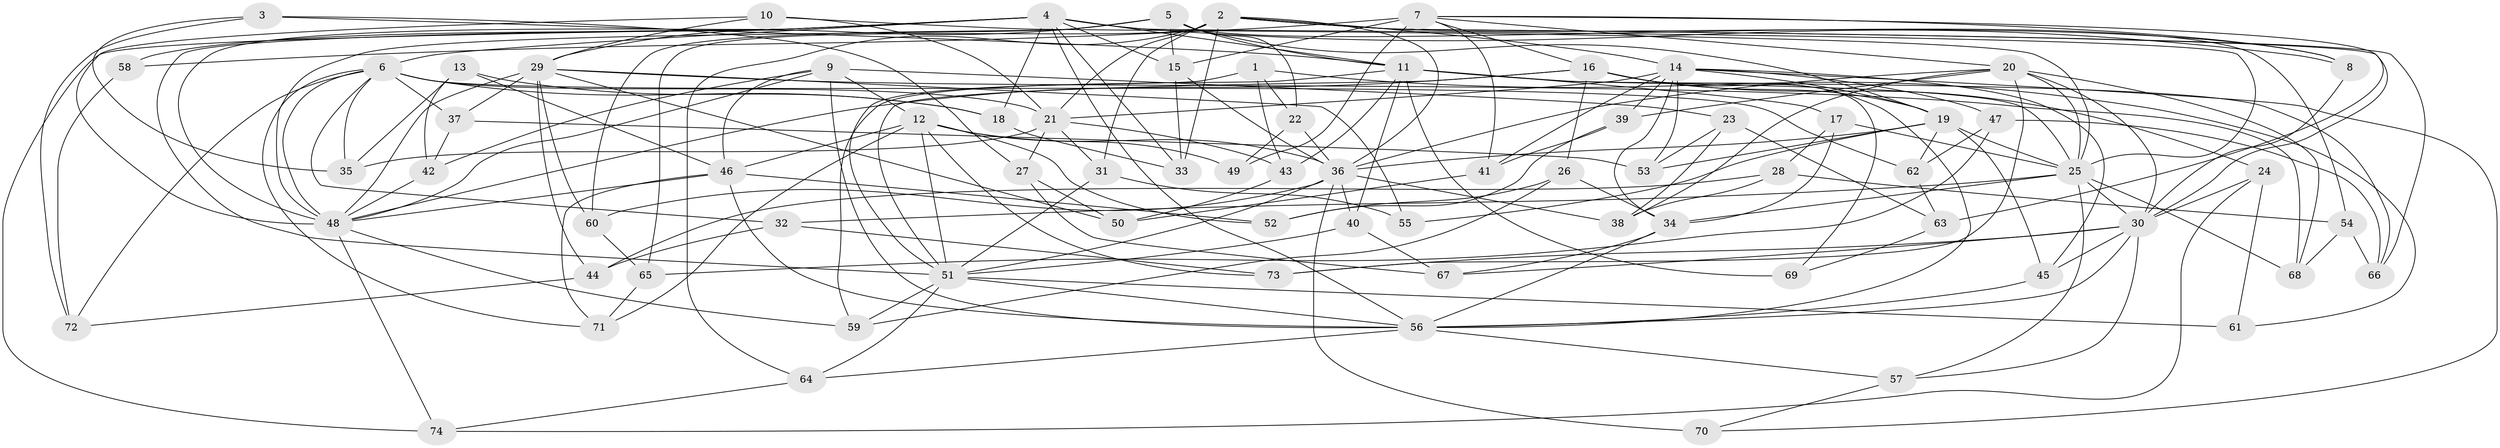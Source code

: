 // original degree distribution, {4: 1.0}
// Generated by graph-tools (version 1.1) at 2025/37/03/09/25 02:37:47]
// undirected, 74 vertices, 202 edges
graph export_dot {
graph [start="1"]
  node [color=gray90,style=filled];
  1;
  2;
  3;
  4;
  5;
  6;
  7;
  8;
  9;
  10;
  11;
  12;
  13;
  14;
  15;
  16;
  17;
  18;
  19;
  20;
  21;
  22;
  23;
  24;
  25;
  26;
  27;
  28;
  29;
  30;
  31;
  32;
  33;
  34;
  35;
  36;
  37;
  38;
  39;
  40;
  41;
  42;
  43;
  44;
  45;
  46;
  47;
  48;
  49;
  50;
  51;
  52;
  53;
  54;
  55;
  56;
  57;
  58;
  59;
  60;
  61;
  62;
  63;
  64;
  65;
  66;
  67;
  68;
  69;
  70;
  71;
  72;
  73;
  74;
  1 -- 22 [weight=1.0];
  1 -- 43 [weight=1.0];
  1 -- 51 [weight=1.0];
  1 -- 61 [weight=1.0];
  2 -- 8 [weight=1.0];
  2 -- 14 [weight=1.0];
  2 -- 21 [weight=3.0];
  2 -- 30 [weight=1.0];
  2 -- 31 [weight=1.0];
  2 -- 33 [weight=1.0];
  2 -- 36 [weight=1.0];
  2 -- 64 [weight=1.0];
  2 -- 65 [weight=1.0];
  2 -- 66 [weight=1.0];
  3 -- 11 [weight=1.0];
  3 -- 27 [weight=1.0];
  3 -- 35 [weight=1.0];
  3 -- 72 [weight=1.0];
  4 -- 6 [weight=1.0];
  4 -- 8 [weight=1.0];
  4 -- 11 [weight=1.0];
  4 -- 15 [weight=1.0];
  4 -- 18 [weight=1.0];
  4 -- 25 [weight=1.0];
  4 -- 33 [weight=1.0];
  4 -- 48 [weight=1.0];
  4 -- 51 [weight=1.0];
  4 -- 56 [weight=1.0];
  4 -- 58 [weight=1.0];
  4 -- 74 [weight=1.0];
  5 -- 11 [weight=2.0];
  5 -- 15 [weight=1.0];
  5 -- 19 [weight=1.0];
  5 -- 22 [weight=1.0];
  5 -- 29 [weight=1.0];
  5 -- 48 [weight=2.0];
  5 -- 54 [weight=1.0];
  5 -- 60 [weight=1.0];
  6 -- 18 [weight=1.0];
  6 -- 21 [weight=1.0];
  6 -- 32 [weight=1.0];
  6 -- 35 [weight=1.0];
  6 -- 37 [weight=1.0];
  6 -- 48 [weight=1.0];
  6 -- 62 [weight=1.0];
  6 -- 71 [weight=1.0];
  6 -- 72 [weight=1.0];
  7 -- 8 [weight=1.0];
  7 -- 15 [weight=2.0];
  7 -- 16 [weight=1.0];
  7 -- 20 [weight=1.0];
  7 -- 41 [weight=1.0];
  7 -- 49 [weight=1.0];
  7 -- 58 [weight=2.0];
  7 -- 63 [weight=1.0];
  8 -- 30 [weight=1.0];
  9 -- 12 [weight=3.0];
  9 -- 23 [weight=1.0];
  9 -- 42 [weight=1.0];
  9 -- 46 [weight=1.0];
  9 -- 48 [weight=1.0];
  9 -- 56 [weight=1.0];
  10 -- 21 [weight=1.0];
  10 -- 25 [weight=1.0];
  10 -- 29 [weight=1.0];
  10 -- 48 [weight=1.0];
  11 -- 17 [weight=1.0];
  11 -- 25 [weight=1.0];
  11 -- 40 [weight=1.0];
  11 -- 43 [weight=1.0];
  11 -- 59 [weight=1.0];
  11 -- 66 [weight=1.0];
  11 -- 69 [weight=2.0];
  12 -- 36 [weight=1.0];
  12 -- 46 [weight=2.0];
  12 -- 49 [weight=2.0];
  12 -- 51 [weight=1.0];
  12 -- 52 [weight=1.0];
  12 -- 71 [weight=1.0];
  12 -- 73 [weight=1.0];
  13 -- 18 [weight=1.0];
  13 -- 35 [weight=1.0];
  13 -- 42 [weight=1.0];
  13 -- 46 [weight=1.0];
  14 -- 19 [weight=1.0];
  14 -- 21 [weight=1.0];
  14 -- 34 [weight=1.0];
  14 -- 39 [weight=1.0];
  14 -- 41 [weight=1.0];
  14 -- 45 [weight=1.0];
  14 -- 47 [weight=1.0];
  14 -- 53 [weight=1.0];
  14 -- 70 [weight=1.0];
  15 -- 33 [weight=1.0];
  15 -- 36 [weight=1.0];
  16 -- 19 [weight=1.0];
  16 -- 24 [weight=1.0];
  16 -- 26 [weight=1.0];
  16 -- 48 [weight=1.0];
  16 -- 51 [weight=1.0];
  16 -- 56 [weight=1.0];
  16 -- 69 [weight=1.0];
  17 -- 25 [weight=1.0];
  17 -- 28 [weight=1.0];
  17 -- 34 [weight=1.0];
  18 -- 33 [weight=1.0];
  19 -- 25 [weight=2.0];
  19 -- 36 [weight=1.0];
  19 -- 45 [weight=1.0];
  19 -- 53 [weight=1.0];
  19 -- 55 [weight=1.0];
  19 -- 62 [weight=1.0];
  20 -- 25 [weight=1.0];
  20 -- 30 [weight=1.0];
  20 -- 36 [weight=1.0];
  20 -- 38 [weight=1.0];
  20 -- 39 [weight=1.0];
  20 -- 68 [weight=1.0];
  20 -- 73 [weight=1.0];
  21 -- 27 [weight=1.0];
  21 -- 31 [weight=1.0];
  21 -- 35 [weight=1.0];
  21 -- 43 [weight=1.0];
  22 -- 36 [weight=1.0];
  22 -- 49 [weight=1.0];
  23 -- 38 [weight=1.0];
  23 -- 53 [weight=1.0];
  23 -- 63 [weight=1.0];
  24 -- 30 [weight=1.0];
  24 -- 61 [weight=1.0];
  24 -- 74 [weight=1.0];
  25 -- 30 [weight=1.0];
  25 -- 32 [weight=1.0];
  25 -- 34 [weight=1.0];
  25 -- 57 [weight=1.0];
  25 -- 68 [weight=1.0];
  26 -- 34 [weight=1.0];
  26 -- 52 [weight=1.0];
  26 -- 59 [weight=1.0];
  27 -- 50 [weight=1.0];
  27 -- 67 [weight=1.0];
  28 -- 38 [weight=1.0];
  28 -- 44 [weight=1.0];
  28 -- 54 [weight=1.0];
  29 -- 37 [weight=1.0];
  29 -- 44 [weight=1.0];
  29 -- 48 [weight=1.0];
  29 -- 50 [weight=1.0];
  29 -- 55 [weight=2.0];
  29 -- 60 [weight=1.0];
  29 -- 68 [weight=1.0];
  30 -- 45 [weight=1.0];
  30 -- 56 [weight=1.0];
  30 -- 57 [weight=1.0];
  30 -- 67 [weight=1.0];
  30 -- 73 [weight=1.0];
  31 -- 51 [weight=1.0];
  31 -- 55 [weight=1.0];
  32 -- 44 [weight=1.0];
  32 -- 73 [weight=1.0];
  34 -- 56 [weight=1.0];
  34 -- 67 [weight=1.0];
  36 -- 38 [weight=1.0];
  36 -- 40 [weight=1.0];
  36 -- 51 [weight=1.0];
  36 -- 60 [weight=1.0];
  36 -- 70 [weight=2.0];
  37 -- 42 [weight=1.0];
  37 -- 53 [weight=1.0];
  39 -- 41 [weight=1.0];
  39 -- 52 [weight=1.0];
  40 -- 51 [weight=1.0];
  40 -- 67 [weight=1.0];
  41 -- 50 [weight=1.0];
  42 -- 48 [weight=1.0];
  43 -- 50 [weight=1.0];
  44 -- 72 [weight=1.0];
  45 -- 56 [weight=1.0];
  46 -- 48 [weight=1.0];
  46 -- 52 [weight=1.0];
  46 -- 56 [weight=1.0];
  46 -- 71 [weight=1.0];
  47 -- 62 [weight=1.0];
  47 -- 65 [weight=1.0];
  47 -- 66 [weight=1.0];
  48 -- 59 [weight=1.0];
  48 -- 74 [weight=1.0];
  51 -- 56 [weight=1.0];
  51 -- 59 [weight=1.0];
  51 -- 61 [weight=2.0];
  51 -- 64 [weight=1.0];
  54 -- 66 [weight=1.0];
  54 -- 68 [weight=1.0];
  56 -- 57 [weight=1.0];
  56 -- 64 [weight=1.0];
  57 -- 70 [weight=1.0];
  58 -- 72 [weight=1.0];
  60 -- 65 [weight=1.0];
  62 -- 63 [weight=1.0];
  63 -- 69 [weight=1.0];
  64 -- 74 [weight=1.0];
  65 -- 71 [weight=1.0];
}
